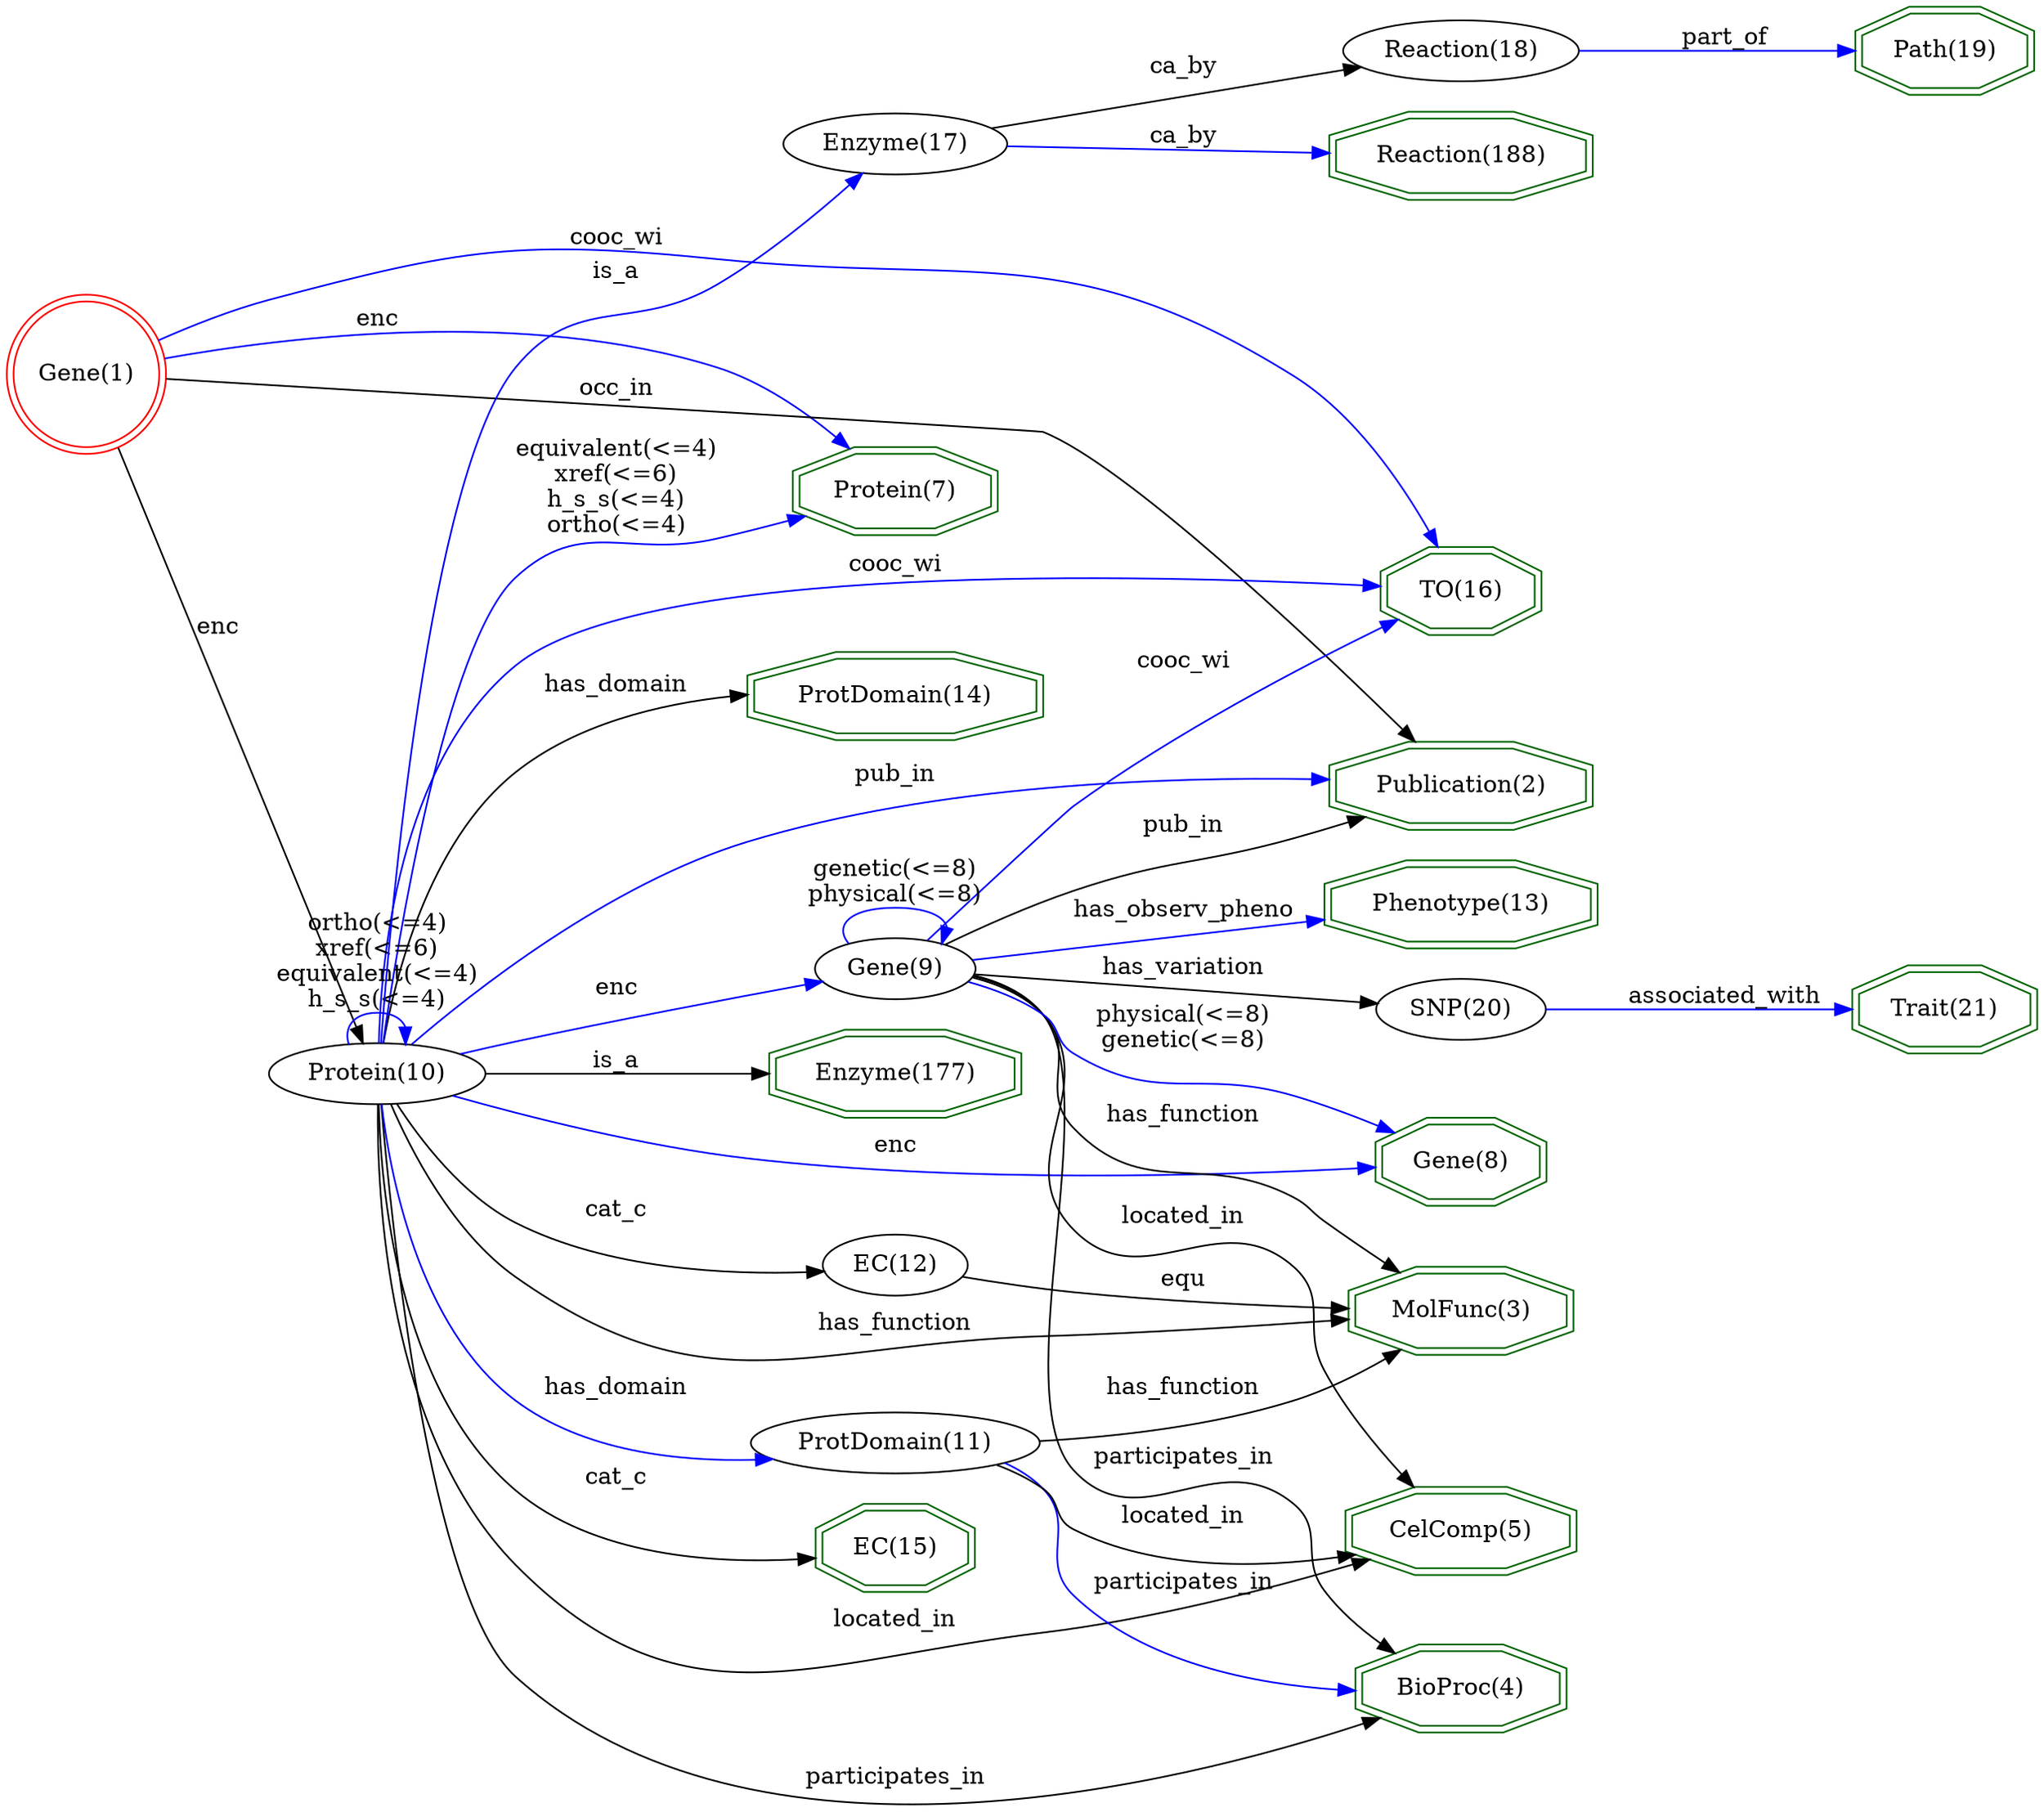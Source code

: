 digraph {
	graph [_draw_="c 9 -#fffffe00 C 7 -#ffffff P 4 0 0 0 1001.09 1030.67 1001.09 1030.67 0 ",
		bb="0,0,1030.7,1001.1",
		rankdir=LR,
		xdotversion=1.7
	];
	node [label="\N"];
	"MolFunc(3)"	[_draw_="c 7 -#006400 p 8 793.03 256.64 793.03 271.55 759.41 282.09 711.87 282.09 678.25 271.55 678.25 256.64 711.87 246.09 759.41 246.09 \
c 7 -#006400 p 8 797.04 253.7 797.04 274.48 760.03 286.09 711.25 286.09 674.24 274.48 674.24 253.7 711.25 242.09 760.03 242.09 ",
		_ldraw_="F 14 11 -Times-Roman c 7 -#000000 T 735.64 259.89 0 67.66 10 -MolFunc(3) ",
		color=darkgreen,
		height=0.61111,
		pos="735.64,264.09",
		shape=doubleoctagon,
		width=1.7];
	"Reaction(188)"	[_draw_="c 7 -#006400 p 8 801.52 913.64 801.52 928.55 762.93 939.09 708.35 939.09 669.76 928.55 669.76 913.64 708.35 903.09 762.93 903.09 \
c 7 -#006400 p 8 805.53 910.58 805.53 931.6 763.47 943.09 707.81 943.09 665.75 931.6 665.75 910.58 707.81 899.09 763.47 899.09 ",
		_ldraw_="F 14 11 -Times-Roman c 7 -#000000 T 735.64 916.89 0 80.08 13 -Reaction(188) ",
		color=darkgreen,
		height=0.61111,
		pos="735.64,921.09",
		shape=doubleoctagon,
		width=1.9359];
	"Phenotype(13)"	[_draw_="c 7 -#006400 p 8 802.75 496.64 802.75 511.55 763.44 522.09 707.84 522.09 668.53 511.55 668.53 496.64 707.84 486.09 763.44 486.09 \
c 7 -#006400 p 8 806.74 493.56 806.74 514.62 763.96 526.09 707.32 526.09 664.55 514.62 664.55 493.56 707.32 482.09 763.96 482.09 ",
		_ldraw_="F 14 11 -Times-Roman c 7 -#000000 T 735.64 499.89 0 82.43 13 -Phenotype(13) ",
		color=darkgreen,
		height=0.61111,
		pos="735.64,504.09",
		shape=doubleoctagon,
		width=1.9805];
	"TO(16)"	[_draw_="c 7 -#006400 p 8 775.1 667.64 775.1 682.55 751.98 693.09 719.3 693.09 696.18 682.55 696.18 667.64 719.3 657.09 751.98 657.09 c 7 \
-#006400 p 8 779.1 665.06 779.1 685.12 752.85 697.09 718.43 697.09 692.18 685.12 692.18 665.06 718.43 653.09 752.85 653.09 ",
		_ldraw_="F 14 11 -Times-Roman c 7 -#000000 T 735.64 670.89 0 41.74 6 -TO(16) ",
		color=darkgreen,
		height=0.61111,
		pos="735.64,675.09",
		shape=doubleoctagon,
		width=1.2077];
	"ProtDomain(14)"	[_draw_="c 7 -#006400 p 8 520.32 609.64 520.32 624.55 477.05 635.09 415.87 635.09 372.61 624.55 372.61 609.64 415.87 599.09 477.05 599.09 \
c 7 -#006400 p 8 524.32 606.5 524.32 627.69 477.54 639.09 415.39 639.09 368.6 627.69 368.6 606.5 415.39 595.09 477.54 595.09 ",
		_ldraw_="F 14 11 -Times-Roman c 7 -#000000 T 446.46 612.89 0 91.77 14 -ProtDomain(14) ",
		color=darkgreen,
		height=0.61111,
		pos="446.46,617.09",
		shape=doubleoctagon,
		width=2.1578];
	"Gene(1)"	[_draw_="c 7 -#ff0000 e 43.08 794.09 39.15 39.15 c 7 -#ff0000 e 43.08 794.09 43.15 43.15 ",
		_ldraw_="F 14 11 -Times-Roman c 7 -#000000 T 43.08 789.89 0 45.86 7 -Gene(1) ",
		color=red,
		height=1.1966,
		pos="43.077,794.09",
		shape=doublecircle,
		width=1.1966];
	"Gene(1)" -> "TO(16)"	[_draw_="c 7 -#0000ff B 13 82.63 811.44 89.74 814.45 97.13 817.45 104.15 820.09 208.1 859.14 240.42 872.44 350.78 860.09 484.64 845.11 533.36 \
866.42 646.34 793.09 679.37 771.66 704.59 733.37 719.46 706.22 ",
		_hdraw_="S 5 -solid c 7 -#0000ff C 7 -#0000ff P 3 722.69 707.6 724.28 697.13 716.5 704.32 ",
		_ldraw_="F 14 11 -Times-Roman c 7 -#000000 T 305.57 866.89 0 47.43 7 -cooc_wi ",
		color=blue,
		label=cooc_wi,
		lp="305.57,871.09",
		pos="e,724.28,697.13 82.63,811.44 89.738,814.45 97.132,817.45 104.15,820.09 208.1,859.14 240.42,872.44 350.78,860.09 484.64,845.11 533.36,\
866.42 646.34,793.09 679.37,771.66 704.59,733.37 719.46,706.22"];
	"Protein(7)"	[_draw_="c 7 -#006400 p 8 495.98 721.64 495.98 736.55 466.97 747.09 425.95 747.09 396.94 736.55 396.94 721.64 425.95 711.09 466.97 711.09 \
c 7 -#006400 p 8 499.97 718.83 499.97 739.35 467.67 751.09 425.25 751.09 392.96 739.35 392.96 718.83 425.25 707.09 467.67 707.09 ",
		_ldraw_="F 14 11 -Times-Roman c 7 -#000000 T 446.46 724.89 0 56.77 10 -Protein(7) ",
		color=darkgreen,
		height=0.61111,
		pos="446.46,729.09",
		shape=doubleoctagon,
		width=1.4931];
	"Gene(1)" -> "Protein(7)"	[_draw_="c 7 -#0000ff B 7 85.5 802.58 145.61 813.12 259.79 826.38 350.78 797.09 375.17 789.24 398.59 772.52 416.04 757.63 ",
		_hdraw_="S 5 -solid c 7 -#0000ff C 7 -#0000ff P 3 418.43 760.19 423.62 750.95 413.8 754.94 ",
		_ldraw_="F 14 11 -Times-Roman c 7 -#000000 T 191.97 816.89 0 19.43 3 -enc ",
		color=blue,
		label=enc,
		lp="191.97,821.09",
		pos="e,423.62,750.95 85.498,802.58 145.61,813.12 259.79,826.38 350.78,797.09 375.17,789.24 398.59,772.52 416.04,757.63"];
	"Publication(2)"	[_draw_="c 7 -#006400 p 8 801.54 562.64 801.54 577.55 762.93 588.09 708.35 588.09 669.74 577.55 669.74 562.64 708.35 552.09 762.93 552.09 \
c 7 -#006400 p 8 805.55 559.58 805.55 580.6 763.47 592.09 707.81 592.09 665.73 580.6 665.73 559.58 707.81 548.09 763.47 548.09 ",
		_ldraw_="F 14 11 -Times-Roman c 7 -#000000 T 735.64 565.89 0 80.1 14 -Publication(2) ",
		color=darkgreen,
		height=0.61111,
		pos="735.64,570.09",
		shape=doubleoctagon,
		width=1.9362];
	"Gene(1)" -> "Publication(2)"	[_draw_="c 7 -#000000 B 7 86.13 791.16 202.94 783 522.89 760.63 524.14 760.09 566.6 742.02 659.76 648.52 706.59 599.76 ",
		_hdraw_="S 5 -solid c 7 -#000000 C 7 -#000000 P 3 709.31 601.98 713.7 592.34 704.25 597.14 ",
		_ldraw_="F 14 11 -Times-Roman c 7 -#000000 T 305.57 780.89 0 37.32 6 -occ_in ",
		color=black,
		label=occ_in,
		lp="305.57,785.09",
		pos="e,713.7,592.34 86.133,791.16 202.94,783 522.89,760.63 524.14,760.09 566.6,742.02 659.76,648.52 706.59,599.76"];
	"Protein(10)"	[_draw_="c 7 -#000000 e 191.97 405.09 50.27 18 ",
		_ldraw_="F 14 11 -Times-Roman c 7 -#000000 T 191.97 400.89 0 63.77 11 -Protein(10) ",
		height=0.5,
		pos="191.97,405.09",
		width=1.3996];
	"Gene(1)" -> "Protein(10)"	[_draw_="c 7 -#000000 B 4 59.24 753.93 89.15 674.72 155.06 500.19 180.58 432.59 ",
		_hdraw_="S 5 -solid c 7 -#000000 C 7 -#000000 P 3 183.93 433.65 184.18 423.06 177.38 431.17 ",
		_ldraw_="F 14 11 -Times-Roman c 7 -#000000 T 113.87 637.89 0 19.43 3 -enc ",
		color=black,
		label=enc,
		lp="113.87,642.09",
		pos="e,184.18,423.06 59.244,753.93 89.154,674.72 155.06,500.19 180.58,432.59"];
	"BioProc(4)"	[_draw_="c 7 -#006400 p 8 789.09 50.64 789.09 65.55 757.78 76.09 713.5 76.09 682.19 65.55 682.19 50.64 713.5 40.09 757.78 40.09 c 7 -#006400 \
p 8 793.09 47.76 793.09 68.42 758.44 80.09 712.84 80.09 678.19 68.42 678.19 47.76 712.84 36.09 758.44 36.09 ",
		_ldraw_="F 14 11 -Times-Roman c 7 -#000000 T 735.64 53.89 0 62.21 10 -BioProc(4) ",
		color=darkgreen,
		height=0.61111,
		pos="735.64,58.091",
		shape=doubleoctagon,
		width=1.5966];
	"Enzyme(177)"	[_draw_="c 7 -#006400 p 8 509.53 397.64 509.53 412.55 472.58 423.09 420.34 423.09 383.39 412.55 383.39 397.64 420.34 387.09 472.58 387.09 \
c 7 -#006400 p 8 513.53 394.62 513.53 415.57 473.14 427.09 419.78 427.09 379.39 415.57 379.39 394.62 419.78 383.09 473.14 383.09 ",
		_ldraw_="F 14 11 -Times-Roman c 7 -#000000 T 446.46 400.89 0 76.19 11 -Enzyme(177) ",
		color=darkgreen,
		height=0.61111,
		pos="446.46,405.09",
		shape=doubleoctagon,
		width=1.8621];
	"Path(19)"	[_draw_="c 7 -#006400 p 8 1025.33 971.64 1025.33 986.55 999.66 997.09 963.37 997.09 937.7 986.55 937.7 971.64 963.37 961.09 999.66 961.09 \
c 7 -#006400 p 8 1029.32 968.95 1029.32 989.23 1000.45 1001.09 962.58 1001.09 933.71 989.23 933.71 968.95 962.58 957.09 1000.45 \
957.09 ",
		_ldraw_="F 14 11 -Times-Roman c 7 -#000000 T 981.52 974.89 0 48.21 8 -Path(19) ",
		color=darkgreen,
		height=0.61111,
		pos="981.52,979.09",
		shape=doubleoctagon,
		width=1.3307];
	"CelComp(5)"	[_draw_="c 7 -#006400 p 8 794.24 136.64 794.24 151.55 759.91 162.09 711.37 162.09 677.04 151.55 677.04 136.64 711.37 126.09 759.91 126.09 \
c 7 -#006400 p 8 798.23 133.68 798.23 154.51 760.51 166.09 710.77 166.09 673.05 154.51 673.05 133.68 710.77 122.09 760.51 122.09 ",
		_ldraw_="F 14 11 -Times-Roman c 7 -#000000 T 735.64 139.89 0 69.99 10 -CelComp(5) ",
		color=darkgreen,
		height=0.61111,
		pos="735.64,144.09",
		shape=doubleoctagon,
		width=1.7443];
	"Gene(8)"	[_draw_="c 7 -#006400 p 8 777.75 359.64 777.75 374.55 753.08 385.09 718.2 385.09 693.53 374.55 693.53 359.64 718.2 349.09 753.08 349.09 c \
7 -#006400 p 8 781.73 356.99 781.73 377.19 753.9 389.09 717.38 389.09 689.55 377.19 689.55 356.99 717.38 345.09 753.9 345.09 ",
		_ldraw_="F 14 11 -Times-Roman c 7 -#000000 T 735.64 362.89 0 45.86 7 -Gene(8) ",
		color=darkgreen,
		height=0.61111,
		pos="735.64,367.09",
		shape=doubleoctagon,
		width=1.286];
	"Trait(21)"	[_draw_="c 7 -#006400 p 8 1026.82 438.64 1026.82 453.55 1000.28 464.09 962.75 464.09 936.21 453.55 936.21 438.64 962.75 428.09 1000.28 428.09 \
c 7 -#006400 p 8 1030.83 435.92 1030.83 456.26 1001.05 468.09 961.98 468.09 932.2 456.26 932.2 435.92 961.98 424.09 1001.05 424.09 ",
		_ldraw_="F 14 11 -Times-Roman c 7 -#000000 T 981.52 441.89 0 50.05 9 -Trait(21) ",
		color=darkgreen,
		height=0.61111,
		pos="981.52,446.09",
		shape=doubleoctagon,
		width=1.3655];
	"EC(15)"	[_draw_="c 7 -#006400 p 8 485.69 127.64 485.69 142.55 462.71 153.09 430.21 153.09 407.24 142.55 407.24 127.64 430.21 117.09 462.71 117.09 \
c 7 -#006400 p 8 489.7 125.07 489.7 145.11 463.59 157.09 429.33 157.09 403.22 145.11 403.22 125.07 429.33 113.09 463.59 113.09 ",
		_ldraw_="F 14 11 -Times-Roman c 7 -#000000 T 446.46 130.89 0 41.21 6 -EC(15) ",
		color=darkgreen,
		height=0.61111,
		pos="446.46,135.09",
		shape=doubleoctagon,
		width=1.1977];
	"EC(12)"	[_draw_="c 7 -#000000 e 446.46 297.09 36.28 18 ",
		_ldraw_="F 14 11 -Times-Roman c 7 -#000000 T 446.46 292.89 0 41.21 6 -EC(12) ",
		height=0.5,
		pos="446.46,297.09",
		width=1.0039];
	"EC(12)" -> "MolFunc(3)"	[_draw_="c 7 -#000000 B 7 480.67 290.82 498.78 287.56 521.64 283.73 542.14 281.09 582.44 275.91 627.7 271.83 664.2 268.97 ",
		_hdraw_="S 5 -solid c 7 -#000000 C 7 -#000000 P 3 664.55 272.45 674.25 268.19 664.01 265.47 ",
		_ldraw_="F 14 11 -Times-Roman c 7 -#000000 T 594.24 283.89 0 20.21 3 -equ ",
		color=black,
		label=equ,
		lp="594.24,288.09",
		pos="e,674.25,268.19 480.67,290.82 498.78,287.56 521.64,283.73 542.14,281.09 582.44,275.91 627.7,271.83 664.2,268.97"];
	"Protein(10)" -> "MolFunc(3)"	[_draw_="c 7 -#000000 B 10 199.4 387.08 209.01 362.66 229.35 319.22 260.35 294.09 300.02 261.94 318.44 264.66 368.78 256.09 470.32 238.81 \
589.99 246.63 664.09 254.68 ",
		_hdraw_="S 5 -solid c 7 -#000000 C 7 -#000000 P 3 663.91 258.18 674.24 255.82 664.69 251.23 ",
		_ldraw_="F 14 11 -Times-Roman c 7 -#000000 T 446.46 258.89 0 72.32 12 -has_function ",
		color=black,
		label=has_function,
		lp="446.46,263.09",
		pos="e,674.24,255.82 199.4,387.08 209.01,362.66 229.35,319.22 260.35,294.09 300.02,261.94 318.44,264.66 368.78,256.09 470.32,238.81 589.99,\
246.63 664.09,254.68"];
	"Protein(10)" -> "TO(16)"	[_draw_="c 7 -#0000ff B 7 192.33 423.22 191.88 466.72 197.3 577.42 260.35 632.09 322.15 685.68 571.76 682.12 681.94 677.74 ",
		_hdraw_="S 5 -solid c 7 -#0000ff C 7 -#0000ff P 3 682.31 681.22 692.15 677.31 682.02 674.23 ",
		_ldraw_="F 14 11 -Times-Roman c 7 -#000000 T 446.46 682.89 0 47.43 7 -cooc_wi ",
		color=blue,
		label=cooc_wi,
		lp="446.46,687.09",
		pos="e,692.15,677.31 192.33,423.22 191.88,466.72 197.3,577.42 260.35,632.09 322.15,685.68 571.76,682.12 681.94,677.74"];
	"Protein(10)" -> "ProtDomain(14)"	[_draw_="c 7 -#000000 B 7 194.54 423.1 198.63 458.38 212.85 536.66 260.35 577.09 287.47 600.17 324.78 610.88 358.8 615.56 ",
		_hdraw_="S 5 -solid c 7 -#000000 C 7 -#000000 P 3 358.41 619.04 368.76 616.77 359.26 612.09 ",
		_ldraw_="F 14 11 -Times-Roman c 7 -#000000 T 305.57 616.89 0 67.66 10 -has_domain ",
		color=black,
		label=has_domain,
		lp="305.57,621.09",
		pos="e,368.76,616.77 194.54,423.1 198.63,458.38 212.85,536.66 260.35,577.09 287.47,600.17 324.78,610.88 358.8,615.56"];
	"Protein(10)" -> "BioProc(4)"	[_draw_="c 7 -#000000 B 7 194.1 386.97 198.38 324.14 215.7 116.99 260.35 71.09 371.42 -43.07 585.28 7.81 683.3 39.54 ",
		_hdraw_="S 5 -solid c 7 -#000000 C 7 -#000000 P 3 682.38 42.92 692.97 42.73 684.58 36.28 ",
		_ldraw_="F 14 11 -Times-Roman c 7 -#000000 T 446.46 12.89 0 82.41 15 -participates_in ",
		color=black,
		label=participates_in,
		lp="446.46,17.091",
		pos="e,692.97,42.734 194.1,386.97 198.38,324.14 215.7,116.99 260.35,71.091 371.42,-43.072 585.28,7.8057 683.3,39.54"];
	"Protein(10)" -> "Protein(7)"	[_draw_="c 7 -#0000ff B 10 195.02 423.26 201.61 478.25 223.89 641.37 260.35 678.09 289.57 707.52 310.79 690.1 350.78 701.09 363.95 704.71 \
378.1 708.79 391.33 712.69 ",
		_hdraw_="S 5 -solid c 7 -#0000ff C 7 -#0000ff P 3 390.66 716.15 401.25 715.63 392.65 709.44 ",
		_ldraw_="F 14 11 -Times-Roman c 7 -#000000 T 305.57 745.89 0 90.43 15 -equivalent(<=4) F 14 11 -Times-Roman c 7 -#000000 T 305.57 731.89 \
0 54.65 9 -xref(<=6) F 14 11 -Times-Roman c 7 -#000000 T 305.57 717.89 0 64.01 10 -h_s_s(<=4) F 14 11 -Times-Roman c 7 -#000000 \
T 305.57 703.89 0 61.67 10 -ortho(<=4) ",
		color=blue,
		label="equivalent(<=4)\nxref(<=6)\nh_s_s(<=4)\northo(<=4)",
		lp="305.57,729.09",
		pos="e,401.25,715.63 195.02,423.26 201.61,478.25 223.89,641.37 260.35,678.09 289.57,707.52 310.79,690.1 350.78,701.09 363.95,704.71 378.1,\
708.79 391.33,712.69"];
	"Protein(10)" -> "Enzyme(177)"	[_draw_="c 7 -#000000 B 4 242.55 405.09 278.56 405.09 327.97 405.09 369.01 405.09 ",
		_hdraw_="S 5 -solid c 7 -#000000 C 7 -#000000 P 3 369.26 408.59 379.26 405.09 369.26 401.59 ",
		_ldraw_="F 14 11 -Times-Roman c 7 -#000000 T 305.57 407.89 0 22.55 4 -is_a ",
		color=black,
		label=is_a,
		lp="305.57,412.09",
		pos="e,379.26,405.09 242.55,405.09 278.56,405.09 327.97,405.09 369.01,405.09"];
	"Protein(10)" -> "CelComp(5)"	[_draw_="c 7 -#000000 B 7 195.18 386.96 202.21 332.04 225.65 168.96 260.35 130.09 368.14 9.37 589.81 82.18 687.1 122.58 ",
		_hdraw_="S 5 -solid c 7 -#000000 C 7 -#000000 P 3 685.82 125.84 696.39 126.5 688.54 119.39 ",
		_ldraw_="F 14 11 -Times-Roman c 7 -#000000 T 446.46 75.89 0 58.31 10 -located_in ",
		color=black,
		label=located_in,
		lp="446.46,80.091",
		pos="e,696.39,126.5 195.18,386.96 202.21,332.04 225.65,168.96 260.35,130.09 368.14,9.3696 589.81,82.18 687.1,122.58"];
	"Protein(10)" -> "Publication(2)"	[_draw_="c 7 -#0000ff B 7 208.96 422.11 237.71 451.42 301.45 510.75 368.78 536.09 462.72 571.45 579.4 576.19 655.37 574.59 ",
		_hdraw_="S 5 -solid c 7 -#0000ff C 7 -#0000ff P 3 655.91 578.08 665.82 574.32 655.73 571.08 ",
		_ldraw_="F 14 11 -Times-Roman c 7 -#000000 T 446.46 572.89 0 38.89 6 -pub_in ",
		color=blue,
		label=pub_in,
		lp="446.46,577.09",
		pos="e,665.82,574.32 208.96,422.11 237.71,451.42 301.45,510.75 368.78,536.09 462.72,571.45 579.4,576.19 655.37,574.59"];
	"Protein(10)" -> "Gene(8)"	[_draw_="c 7 -#0000ff B 10 229.49 392.88 264.7 381.8 319.7 366.27 368.78 360.09 491.17 344.68 523.08 355.21 646.34 360.09 656.94 360.51 668.23 \
361.21 679.08 362.01 ",
		_hdraw_="S 5 -solid c 7 -#0000ff C 7 -#0000ff P 3 679.07 365.52 689.31 362.81 679.61 358.54 ",
		_ldraw_="F 14 11 -Times-Roman c 7 -#000000 T 446.46 362.89 0 19.43 3 -enc ",
		color=blue,
		label=enc,
		lp="446.46,367.09",
		pos="e,689.31,362.81 229.49,392.88 264.7,381.8 319.7,366.27 368.78,360.09 491.17,344.68 523.08,355.21 646.34,360.09 656.94,360.51 668.23,\
361.21 679.08,362.01"];
	"Protein(10)" -> "EC(15)"	[_draw_="c 7 -#000000 B 7 192.25 386.84 191.59 342.45 196.53 228.28 260.35 170.09 296 137.59 352.02 130.92 393.11 131.11 ",
		_hdraw_="S 5 -solid c 7 -#000000 C 7 -#000000 P 3 393.14 134.61 403.21 131.29 393.27 127.61 ",
		_ldraw_="F 14 11 -Times-Roman c 7 -#000000 T 305.57 172.89 0 29.53 5 -cat_c ",
		color=black,
		label=cat_c,
		lp="305.57,177.09",
		pos="e,403.21,131.29 192.25,386.84 191.59,342.45 196.53,228.28 260.35,170.09 296,137.59 352.02,130.92 393.11,131.11"];
	"Protein(10)" -> "EC(12)"	[_draw_="c 7 -#000000 B 7 202.21 387.36 213.26 368.09 233.68 338.06 260.35 323.09 303.48 298.9 360.85 294.29 400.23 294.53 ",
		_hdraw_="S 5 -solid c 7 -#000000 C 7 -#000000 P 3 400.28 298.03 410.33 294.7 400.39 291.03 ",
		_ldraw_="F 14 11 -Times-Roman c 7 -#000000 T 305.57 325.89 0 29.53 5 -cat_c ",
		color=black,
		label=cat_c,
		lp="305.57,330.09",
		pos="e,410.33,294.7 202.21,387.36 213.26,368.09 233.68,338.06 260.35,323.09 303.48,298.9 360.85,294.29 400.23,294.53"];
	"Protein(10)" -> "Protein(10)"	[_draw_="c 7 -#0000ff B 7 178.04 422.5 175.44 432.18 180.08 441.09 191.97 441.09 199.39 441.09 203.99 437.61 205.76 432.64 ",
		_hdraw_="S 5 -solid c 7 -#0000ff C 7 -#0000ff P 3 209.26 432.55 205.89 422.5 202.26 432.46 ",
		_ldraw_="F 14 11 -Times-Roman c 7 -#000000 T 191.97 485.89 0 61.67 10 -ortho(<=4) F 14 11 -Times-Roman c 7 -#000000 T 191.97 471.89 0 54.65 \
9 -xref(<=6) F 14 11 -Times-Roman c 7 -#000000 T 191.97 457.89 0 90.43 15 -equivalent(<=4) F 14 11 -Times-Roman c 7 -#000000 T 191.97 \
443.89 0 64.01 10 -h_s_s(<=4) ",
		color=blue,
		label="ortho(<=4)\nxref(<=6)\nequivalent(<=4)\nh_s_s(<=4)",
		lp="191.97,469.09",
		pos="e,205.89,422.5 178.04,422.5 175.44,432.18 180.08,441.09 191.97,441.09 199.39,441.09 203.99,437.61 205.76,432.64"];
	"Enzyme(17)"	[_draw_="c 7 -#000000 e 446.46 928.09 53.63 18 ",
		_ldraw_="F 14 11 -Times-Roman c 7 -#000000 T 446.46 923.89 0 69.19 10 -Enzyme(17) ",
		height=0.5,
		pos="446.46,928.09",
		width=1.4949];
	"Protein(10)" -> "Enzyme(17)"	[_draw_="c 7 -#0000ff B 10 194.02 423.44 198.3 492.45 216.28 735.65 260.35 797.09 287 834.24 313.19 820.09 350.78 846.09 376.13 863.63 402.44 \
886.88 420.87 904.15 ",
		_hdraw_="S 5 -solid c 7 -#0000ff C 7 -#0000ff P 3 418.59 906.82 428.26 911.15 423.4 901.73 ",
		_ldraw_="F 14 11 -Times-Roman c 7 -#000000 T 305.57 848.89 0 22.55 4 -is_a ",
		color=blue,
		label=is_a,
		lp="305.57,853.09",
		pos="e,428.26,911.15 194.02,423.44 198.3,492.45 216.28,735.65 260.35,797.09 287,834.24 313.19,820.09 350.78,846.09 376.13,863.63 402.44,\
886.88 420.87,904.15"];
	"Gene(9)"	[_draw_="c 7 -#000000 e 446.46 463.09 39.15 18 ",
		_ldraw_="F 14 11 -Times-Roman c 7 -#000000 T 446.46 458.89 0 45.86 7 -Gene(9) ",
		height=0.5,
		pos="446.46,463.09",
		width=1.0855];
	"Protein(10)" -> "Gene(9)"	[_draw_="c 7 -#0000ff B 7 232.44 415.98 241.58 418.4 251.29 420.9 260.35 423.09 307.83 434.55 362.53 446.18 400.09 453.92 ",
		_hdraw_="S 5 -solid c 7 -#0000ff C 7 -#0000ff P 3 399.7 457.42 410.2 456 401.11 450.56 ",
		_ldraw_="F 14 11 -Times-Roman c 7 -#000000 T 305.57 445.89 0 19.43 3 -enc ",
		color=blue,
		label=enc,
		lp="305.57,450.09",
		pos="e,410.2,456 232.44,415.98 241.58,418.4 251.29,420.9 260.35,423.09 307.83,434.55 362.53,446.18 400.09,453.92"];
	"ProtDomain(11)"	[_draw_="c 7 -#000000 e 446.46 193.09 68 18 ",
		_ldraw_="F 14 11 -Times-Roman c 7 -#000000 T 446.46 188.89 0 91.25 14 -ProtDomain(11) ",
		height=0.5,
		pos="446.46,193.09",
		width=1.8819];
	"Protein(10)" -> "ProtDomain(11)"	[_draw_="c 7 -#0000ff B 7 193.66 387.09 196.17 349.32 207.67 261.82 260.35 219.09 291.46 193.87 335.58 186.92 372.95 186.49 ",
		_hdraw_="S 5 -solid c 7 -#0000ff C 7 -#0000ff P 3 373.28 189.99 383.3 186.53 373.31 182.99 ",
		_ldraw_="F 14 11 -Times-Roman c 7 -#000000 T 305.57 221.89 0 67.66 10 -has_domain ",
		color=blue,
		label=has_domain,
		lp="305.57,226.09",
		pos="e,383.3,186.53 193.66,387.09 196.17,349.32 207.67,261.82 260.35,219.09 291.46,193.87 335.58,186.92 372.95,186.49"];
	"Enzyme(17)" -> "Reaction(188)"	[_draw_="c 7 -#0000ff B 4 500.47 926.8 544.06 925.74 606.48 924.22 655.91 923.01 ",
		_hdraw_="S 5 -solid c 7 -#0000ff C 7 -#0000ff P 3 656.02 926.51 665.93 922.77 655.85 919.51 ",
		_ldraw_="F 14 11 -Times-Roman c 7 -#000000 T 594.24 927.89 0 33.43 5 -ca_by ",
		color=blue,
		label=ca_by,
		lp="594.24,932.09",
		pos="e,665.93,922.77 500.47,926.8 544.06,925.74 606.48,924.22 655.91,923.01"];
	"Reaction(18)"	[_draw_="c 7 -#000000 e 735.64 979.09 56.04 18 ",
		_ldraw_="F 14 11 -Times-Roman c 7 -#000000 T 735.64 974.89 0 73.08 12 -Reaction(18) ",
		height=0.5,
		pos="735.64,979.09",
		width=1.5631];
	"Enzyme(17)" -> "Reaction(18)"	[_draw_="c 7 -#000000 B 4 494.24 936.4 543.81 945.2 622.2 959.12 675.9 968.66 ",
		_hdraw_="S 5 -solid c 7 -#000000 C 7 -#000000 P 3 675.5 972.14 685.96 970.45 676.73 965.25 ",
		_ldraw_="F 14 11 -Times-Roman c 7 -#000000 T 594.24 964.89 0 33.43 5 -ca_by ",
		color=black,
		label=ca_by,
		lp="594.24,969.09",
		pos="e,685.96,970.45 494.24,936.4 543.81,945.2 622.2,959.12 675.9,968.66"];
	"Gene(9)" -> "MolFunc(3)"	[_draw_="c 7 -#000000 B 13 483.77 457.62 498.05 453.77 513.52 447.22 524.14 436.09 543.36 415.95 523.29 396.58 542.14 376.09 575.84 339.46 \
603.3 360.08 646.34 335.09 666.81 323.21 687.54 306.81 703.77 292.77 ",
		_hdraw_="S 5 -solid c 7 -#000000 C 7 -#000000 P 3 706.16 295.33 711.35 286.1 701.53 290.08 ",
		_ldraw_="F 14 11 -Times-Roman c 7 -#000000 T 594.24 378.89 0 72.32 12 -has_function ",
		color=black,
		label=has_function,
		lp="594.24,383.09",
		pos="e,711.35,286.1 483.77,457.62 498.05,453.77 513.52,447.22 524.14,436.09 543.36,415.95 523.29,396.58 542.14,376.09 575.84,339.46 603.3,\
360.08 646.34,335.09 666.81,323.21 687.54,306.81 703.77,292.77"];
	"Gene(9)" -> "Phenotype(13)"	[_draw_="c 7 -#0000ff B 4 484.12 468.33 526.76 474.41 598.41 484.64 654.18 492.61 ",
		_hdraw_="S 5 -solid c 7 -#0000ff C 7 -#0000ff P 3 654.01 496.12 664.4 494.06 655 489.19 ",
		_ldraw_="F 14 11 -Times-Roman c 7 -#000000 T 594.24 493.89 0 104.2 16 -has_observ_pheno ",
		color=blue,
		label=has_observ_pheno,
		lp="594.24,498.09",
		pos="e,664.4,494.06 484.12,468.33 526.76,474.41 598.41,484.64 654.18,492.61"];
	"Gene(9)" -> "TO(16)"	[_draw_="c 7 -#0000ff B 10 463.71 479.44 479.29 495.16 503.44 519.64 524.14 541.09 532.22 549.46 533.06 552.82 542.14 560.09 590.76 599.05 \
653.82 634.24 694.27 655.15 ",
		_hdraw_="S 5 -solid c 7 -#0000ff C 7 -#0000ff P 3 692.79 658.33 703.29 659.77 695.98 652.1 ",
		_ldraw_="F 14 11 -Times-Roman c 7 -#000000 T 594.24 630.89 0 47.43 7 -cooc_wi ",
		color=blue,
		label=cooc_wi,
		lp="594.24,635.09",
		pos="e,703.29,659.77 463.71,479.44 479.29,495.16 503.44,519.64 524.14,541.09 532.22,549.46 533.06,552.82 542.14,560.09 590.76,599.05 \
653.82,634.24 694.27,655.15"];
	"Gene(9)" -> "BioProc(4)"	[_draw_="c 7 -#000000 B 16 484.65 458.81 499.25 455.16 514.73 448.44 524.14 436.09 558.46 391.1 505.17 224.92 542.14 182.09 573.13 146.19 \
610.3 189.92 646.34 159.09 663.03 144.82 651.23 130.7 664.34 113.09 672.75 101.8 684.04 91.6 695.11 83.13 ",
		_hdraw_="S 5 -solid c 7 -#000000 C 7 -#000000 P 3 697.48 85.73 703.48 77.01 693.35 80.09 ",
		_ldraw_="F 14 11 -Times-Roman c 7 -#000000 T 594.24 184.89 0 82.41 15 -participates_in ",
		color=black,
		label=participates_in,
		lp="594.24,189.09",
		pos="e,703.48,77.006 484.65,458.81 499.25,455.16 514.73,448.44 524.14,436.09 558.46,391.1 505.17,224.92 542.14,182.09 573.13,146.19 610.3,\
189.92 646.34,159.09 663.03,144.82 651.23,130.7 664.34,113.09 672.75,101.8 684.04,91.596 695.11,83.13"];
	"Gene(9)" -> "CelComp(5)"	[_draw_="c 7 -#000000 B 16 484.58 458.33 498.98 454.6 514.34 447.94 524.14 436.09 558.24 394.88 505.43 355.99 542.14 317.09 574.63 282.67 \
611.65 327.29 646.34 295.09 667.37 275.57 651.21 258.6 664.34 233.09 675.42 211.58 692.06 190.21 706.37 173.81 ",
		_hdraw_="S 5 -solid c 7 -#000000 C 7 -#000000 P 3 709.14 175.97 713.18 166.17 703.91 171.31 ",
		_ldraw_="F 14 11 -Times-Roman c 7 -#000000 T 594.24 319.89 0 58.31 10 -located_in ",
		color=black,
		label=located_in,
		lp="594.24,324.09",
		pos="e,713.18,166.17 484.58,458.33 498.98,454.6 514.34,447.94 524.14,436.09 558.24,394.88 505.43,355.99 542.14,317.09 574.63,282.67 611.65,\
327.29 646.34,295.09 667.37,275.57 651.21,258.6 664.34,233.09 675.42,211.58 692.06,190.21 706.37,173.81"];
	"Gene(9)" -> "Publication(2)"	[_draw_="c 7 -#000000 B 10 472.73 476.61 491.54 486.38 518.04 499.48 542.14 509.09 587.27 527.09 600.03 527.42 646.34 542.09 655.56 545.01 \
665.32 548.11 674.85 551.13 ",
		_hdraw_="S 5 -solid c 7 -#000000 C 7 -#000000 P 3 674.09 554.56 684.68 554.24 676.2 547.88 ",
		_ldraw_="F 14 11 -Times-Roman c 7 -#000000 T 594.24 544.89 0 38.89 6 -pub_in ",
		color=black,
		label=pub_in,
		lp="594.24,549.09",
		pos="e,684.68,554.24 472.73,476.61 491.54,486.38 518.04,499.48 542.14,509.09 587.27,527.09 600.03,527.42 646.34,542.09 655.56,545.01 \
665.32,548.11 674.85,551.13"];
	"Gene(9)" -> "Gene(8)"	[_draw_="c 7 -#0000ff B 13 480.79 454.45 494.73 450.07 510.77 443.97 524.14 436.09 533.36 430.66 532.68 425.09 542.14 420.09 584.36 397.81 \
600.35 406.85 646.34 394.09 659.02 390.57 672.64 386.54 685.3 382.68 ",
		_hdraw_="S 5 -solid c 7 -#0000ff C 7 -#0000ff P 3 686.68 385.91 695.21 379.63 684.62 379.22 ",
		_ldraw_="F 14 11 -Times-Roman c 7 -#000000 T 594.24 436.89 0 78.77 13 -physical(<=8) F 14 11 -Times-Roman c 7 -#000000 T 594.24 422.89 0 \
72.54 12 -genetic(<=8) ",
		color=blue,
		label="physical(<=8)\ngenetic(<=8)",
		lp="594.24,434.09",
		pos="e,695.21,379.63 480.79,454.45 494.73,450.07 510.77,443.97 524.14,436.09 533.36,430.66 532.68,425.09 542.14,420.09 584.36,397.81 \
600.35,406.85 646.34,394.09 659.02,390.57 672.64,386.54 685.3,382.68"];
	"Gene(9)" -> "Gene(9)"	[_draw_="c 7 -#0000ff B 7 423.04 477.88 415.41 488.51 423.22 499.09 446.46 499.09 462.08 499.09 470.73 494.31 472.41 487.96 ",
		_hdraw_="S 5 -solid c 7 -#0000ff C 7 -#0000ff P 3 475.71 486.73 469.88 477.88 468.92 488.43 ",
		_ldraw_="F 14 11 -Times-Roman c 7 -#000000 T 446.46 515.89 0 72.54 12 -genetic(<=8) F 14 11 -Times-Roman c 7 -#000000 T 446.46 501.89 0 78.77 \
13 -physical(<=8) ",
		color=blue,
		label="genetic(<=8)\nphysical(<=8)",
		lp="446.46,513.09",
		pos="e,469.88,477.88 423.04,477.88 415.41,488.51 423.22,499.09 446.46,499.09 462.08,499.09 470.73,494.31 472.41,487.96"];
	"SNP(20)"	[_draw_="c 7 -#000000 e 735.64 446.09 41.13 18 ",
		_ldraw_="F 14 11 -Times-Roman c 7 -#000000 T 735.64 441.89 0 49.01 7 -SNP(20) ",
		height=0.5,
		pos="735.64,446.09",
		width=1.1406];
	"Gene(9)" -> "SNP(20)"	[_draw_="c 7 -#000000 B 4 485.3 460.85 536.49 457.82 627.91 452.41 684.69 449.05 ",
		_hdraw_="S 5 -solid c 7 -#000000 C 7 -#000000 P 3 685.1 452.53 694.87 448.45 684.68 445.54 ",
		_ldraw_="F 14 11 -Times-Roman c 7 -#000000 T 594.24 460.89 0 75.42 13 -has_variation ",
		color=black,
		label=has_variation,
		lp="594.24,465.09",
		pos="e,694.87,448.45 485.3,460.85 536.49,457.82 627.91,452.41 684.69,449.05"];
	"ProtDomain(11)" -> "MolFunc(3)"	[_draw_="c 7 -#000000 B 7 513.6 196.08 552.88 199.24 603.27 205.74 646.34 219.09 662.67 224.16 679.63 232.07 694.27 239.86 ",
		_hdraw_="S 5 -solid c 7 -#000000 C 7 -#000000 P 3 692.6 242.93 703.05 244.66 695.96 236.79 ",
		_ldraw_="F 14 11 -Times-Roman c 7 -#000000 T 594.24 221.89 0 72.32 12 -has_function ",
		color=black,
		label=has_function,
		lp="594.24,226.09",
		pos="e,703.05,244.66 513.6,196.08 552.88,199.24 603.27,205.74 646.34,219.09 662.67,224.16 679.63,232.07 694.27,239.86"];
	"ProtDomain(11)" -> "BioProc(4)"	[_draw_="c 7 -#0000ff B 10 499.93 181.9 508.88 178.07 517.43 172.95 524.14 166.09 542.13 147.7 523.53 128.84 542.14 111.09 575.75 79.05 626.89 \
66.03 668.02 60.9 ",
		_hdraw_="S 5 -solid c 7 -#0000ff C 7 -#0000ff P 3 668.42 64.37 677.97 59.78 667.64 57.42 ",
		_ldraw_="F 14 11 -Times-Roman c 7 -#000000 T 594.24 113.89 0 82.41 15 -participates_in ",
		color=blue,
		label=participates_in,
		lp="594.24,118.09",
		pos="e,677.97,59.781 499.93,181.9 508.88,178.07 517.43,172.95 524.14,166.09 542.13,147.7 523.53,128.84 542.14,111.09 575.75,79.049 626.89,\
66.028 668.02,60.896"];
	"ProtDomain(11)" -> "CelComp(5)"	[_draw_="c 7 -#000000 B 10 495.56 180.5 505.48 176.74 515.52 171.99 524.14 166.09 534.29 159.15 530.99 150.26 542.14 145.09 580.84 127.17 \
628.78 126.87 667.14 131.07 ",
		_hdraw_="S 5 -solid c 7 -#000000 C 7 -#000000 P 3 666.83 134.56 677.18 132.29 667.68 127.61 ",
		_ldraw_="F 14 11 -Times-Roman c 7 -#000000 T 594.24 147.89 0 58.31 10 -located_in ",
		color=black,
		label=located_in,
		lp="594.24,152.09",
		pos="e,677.18,132.29 495.56,180.5 505.48,176.74 515.52,171.99 524.14,166.09 534.29,159.15 530.99,150.26 542.14,145.09 580.84,127.17 628.78,\
126.87 667.14,131.07"];
	"Reaction(18)" -> "Path(19)"	[_draw_="c 7 -#0000ff B 4 791.98 979.09 831.28 979.09 883.9 979.09 923.56 979.09 ",
		_hdraw_="S 5 -solid c 7 -#0000ff C 7 -#0000ff P 3 923.6 982.59 933.6 979.09 923.6 975.59 ",
		_ldraw_="F 14 11 -Times-Roman c 7 -#000000 T 869.65 981.89 0 40.43 7 -part_of ",
		color=blue,
		label=part_of,
		lp="869.65,986.09",
		pos="e,933.6,979.09 791.98,979.09 831.28,979.09 883.9,979.09 923.56,979.09"];
	"SNP(20)" -> "Trait(21)"	[_draw_="c 7 -#0000ff B 4 776.91 446.09 816.45 446.09 877.18 446.09 922.04 446.09 ",
		_hdraw_="S 5 -solid c 7 -#0000ff C 7 -#0000ff P 3 922.21 449.59 932.21 446.09 922.21 442.59 ",
		_ldraw_="F 14 11 -Times-Roman c 7 -#000000 T 869.65 448.89 0 89.42 15 -associated_with ",
		color=blue,
		label=associated_with,
		lp="869.65,453.09",
		pos="e,932.21,446.09 776.91,446.09 816.45,446.09 877.18,446.09 922.04,446.09"];
}
